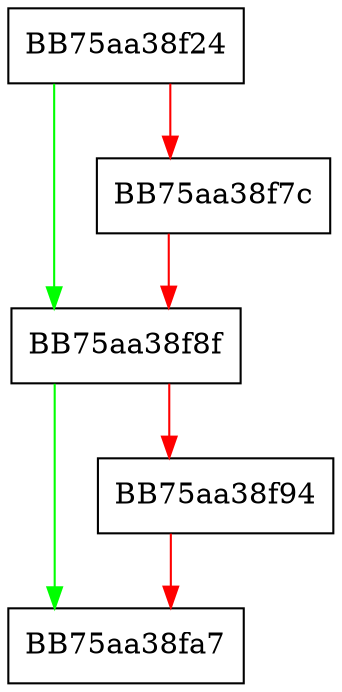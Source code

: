digraph numAtan2 {
  node [shape="box"];
  graph [splines=ortho];
  BB75aa38f24 -> BB75aa38f8f [color="green"];
  BB75aa38f24 -> BB75aa38f7c [color="red"];
  BB75aa38f7c -> BB75aa38f8f [color="red"];
  BB75aa38f8f -> BB75aa38fa7 [color="green"];
  BB75aa38f8f -> BB75aa38f94 [color="red"];
  BB75aa38f94 -> BB75aa38fa7 [color="red"];
}
